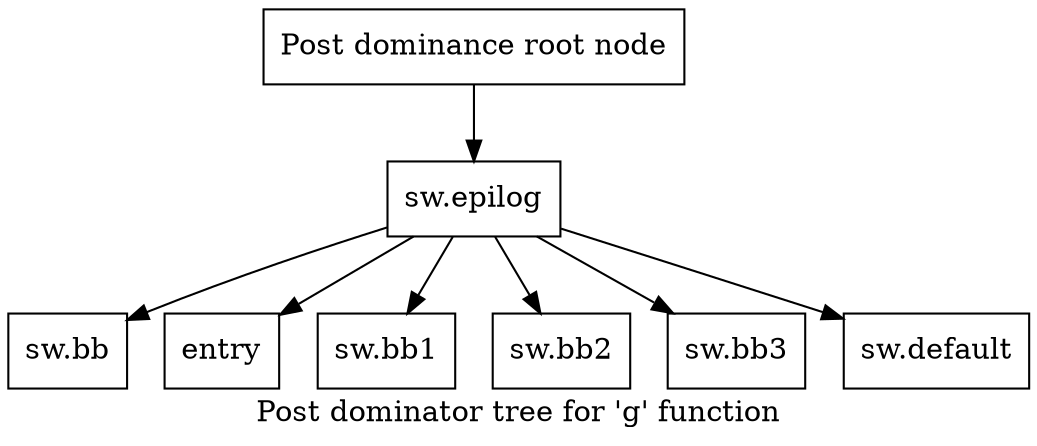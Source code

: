digraph "Post dominator tree for 'g' function" {
	label="Post dominator tree for 'g' function";

	Node0x2709d50 [shape=record,label="{Post dominance root node}"];
	Node0x2709d50 -> Node0x2709d10;
	Node0x2709d10 [shape=record,label="{sw.epilog}"];
	Node0x2709d10 -> Node0x2709d90;
	Node0x2709d10 -> Node0x27096b0;
	Node0x2709d10 -> Node0x2709880;
	Node0x2709d10 -> Node0x27096f0;
	Node0x2709d10 -> Node0x27097c0;
	Node0x2709d10 -> Node0x2709800;
	Node0x2709d90 [shape=record,label="{sw.bb}"];
	Node0x27096b0 [shape=record,label="{entry}"];
	Node0x2709880 [shape=record,label="{sw.bb1}"];
	Node0x27096f0 [shape=record,label="{sw.bb2}"];
	Node0x27097c0 [shape=record,label="{sw.bb3}"];
	Node0x2709800 [shape=record,label="{sw.default}"];
}
